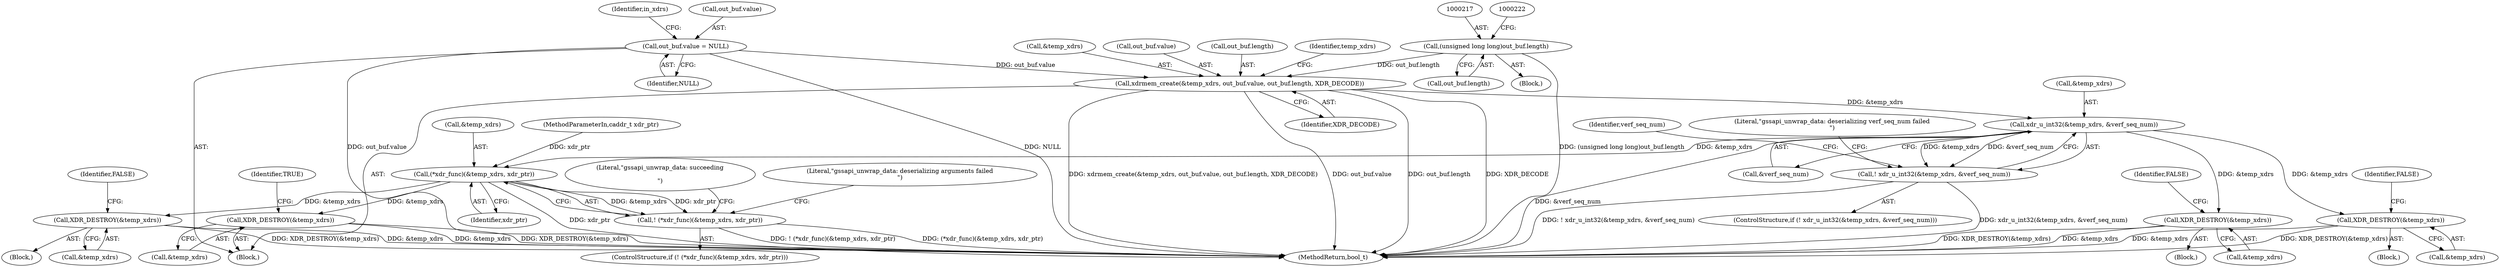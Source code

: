 digraph "0_krb5_a197e92349a4aa2141b5dff12e9dd44c2a2166e3_1@API" {
"1000226" [label="(Call,xdrmem_create(&temp_xdrs, out_buf.value, out_buf.length, XDR_DECODE))"];
"1000134" [label="(Call,out_buf.value = NULL)"];
"1000216" [label="(Call,(unsigned long long)out_buf.length)"];
"1000238" [label="(Call,xdr_u_int32(&temp_xdrs, &verf_seq_num))"];
"1000237" [label="(Call,! xdr_u_int32(&temp_xdrs, &verf_seq_num))"];
"1000250" [label="(Call,XDR_DESTROY(&temp_xdrs))"];
"1000270" [label="(Call,XDR_DESTROY(&temp_xdrs))"];
"1000281" [label="(Call,(*xdr_func)(&temp_xdrs, xdr_ptr))"];
"1000280" [label="(Call,! (*xdr_func)(&temp_xdrs, xdr_ptr))"];
"1000292" [label="(Call,XDR_DESTROY(&temp_xdrs))"];
"1000303" [label="(Call,XDR_DESTROY(&temp_xdrs))"];
"1000285" [label="(Block,)"];
"1000226" [label="(Call,xdrmem_create(&temp_xdrs, out_buf.value, out_buf.length, XDR_DECODE))"];
"1000307" [label="(Identifier,TRUE)"];
"1000142" [label="(Identifier,in_xdrs)"];
"1000274" [label="(Identifier,FALSE)"];
"1000111" [label="(Block,)"];
"1000138" [label="(Identifier,NULL)"];
"1000279" [label="(ControlStructure,if (! (*xdr_func)(&temp_xdrs, xdr_ptr)))"];
"1000308" [label="(MethodReturn,bool_t)"];
"1000235" [label="(Identifier,XDR_DECODE)"];
"1000243" [label="(Block,)"];
"1000303" [label="(Call,XDR_DESTROY(&temp_xdrs))"];
"1000237" [label="(Call,! xdr_u_int32(&temp_xdrs, &verf_seq_num))"];
"1000232" [label="(Call,out_buf.length)"];
"1000251" [label="(Call,&temp_xdrs)"];
"1000298" [label="(Literal,\"gssapi_unwrap_data: succeeding\n\n\")"];
"1000110" [label="(MethodParameterIn,caddr_t xdr_ptr)"];
"1000270" [label="(Call,XDR_DESTROY(&temp_xdrs))"];
"1000240" [label="(Identifier,temp_xdrs)"];
"1000236" [label="(ControlStructure,if (! xdr_u_int32(&temp_xdrs, &verf_seq_num)))"];
"1000284" [label="(Identifier,xdr_ptr)"];
"1000293" [label="(Call,&temp_xdrs)"];
"1000135" [label="(Call,out_buf.value)"];
"1000304" [label="(Call,&temp_xdrs)"];
"1000254" [label="(Identifier,FALSE)"];
"1000257" [label="(Identifier,verf_seq_num)"];
"1000281" [label="(Call,(*xdr_func)(&temp_xdrs, xdr_ptr))"];
"1000241" [label="(Call,&verf_seq_num)"];
"1000227" [label="(Call,&temp_xdrs)"];
"1000216" [label="(Call,(unsigned long long)out_buf.length)"];
"1000282" [label="(Call,&temp_xdrs)"];
"1000287" [label="(Literal,\"gssapi_unwrap_data: deserializing arguments failed\n\")"];
"1000238" [label="(Call,xdr_u_int32(&temp_xdrs, &verf_seq_num))"];
"1000239" [label="(Call,&temp_xdrs)"];
"1000259" [label="(Block,)"];
"1000280" [label="(Call,! (*xdr_func)(&temp_xdrs, xdr_ptr))"];
"1000218" [label="(Call,out_buf.length)"];
"1000134" [label="(Call,out_buf.value = NULL)"];
"1000245" [label="(Literal,\"gssapi_unwrap_data: deserializing verf_seq_num failed\n\")"];
"1000271" [label="(Call,&temp_xdrs)"];
"1000296" [label="(Identifier,FALSE)"];
"1000250" [label="(Call,XDR_DESTROY(&temp_xdrs))"];
"1000215" [label="(Block,)"];
"1000229" [label="(Call,out_buf.value)"];
"1000292" [label="(Call,XDR_DESTROY(&temp_xdrs))"];
"1000226" -> "1000111"  [label="AST: "];
"1000226" -> "1000235"  [label="CFG: "];
"1000227" -> "1000226"  [label="AST: "];
"1000229" -> "1000226"  [label="AST: "];
"1000232" -> "1000226"  [label="AST: "];
"1000235" -> "1000226"  [label="AST: "];
"1000240" -> "1000226"  [label="CFG: "];
"1000226" -> "1000308"  [label="DDG: XDR_DECODE"];
"1000226" -> "1000308"  [label="DDG: xdrmem_create(&temp_xdrs, out_buf.value, out_buf.length, XDR_DECODE)"];
"1000226" -> "1000308"  [label="DDG: out_buf.value"];
"1000226" -> "1000308"  [label="DDG: out_buf.length"];
"1000134" -> "1000226"  [label="DDG: out_buf.value"];
"1000216" -> "1000226"  [label="DDG: out_buf.length"];
"1000226" -> "1000238"  [label="DDG: &temp_xdrs"];
"1000134" -> "1000111"  [label="AST: "];
"1000134" -> "1000138"  [label="CFG: "];
"1000135" -> "1000134"  [label="AST: "];
"1000138" -> "1000134"  [label="AST: "];
"1000142" -> "1000134"  [label="CFG: "];
"1000134" -> "1000308"  [label="DDG: out_buf.value"];
"1000134" -> "1000308"  [label="DDG: NULL"];
"1000216" -> "1000215"  [label="AST: "];
"1000216" -> "1000218"  [label="CFG: "];
"1000217" -> "1000216"  [label="AST: "];
"1000218" -> "1000216"  [label="AST: "];
"1000222" -> "1000216"  [label="CFG: "];
"1000216" -> "1000308"  [label="DDG: (unsigned long long)out_buf.length"];
"1000238" -> "1000237"  [label="AST: "];
"1000238" -> "1000241"  [label="CFG: "];
"1000239" -> "1000238"  [label="AST: "];
"1000241" -> "1000238"  [label="AST: "];
"1000237" -> "1000238"  [label="CFG: "];
"1000238" -> "1000308"  [label="DDG: &verf_seq_num"];
"1000238" -> "1000237"  [label="DDG: &temp_xdrs"];
"1000238" -> "1000237"  [label="DDG: &verf_seq_num"];
"1000238" -> "1000250"  [label="DDG: &temp_xdrs"];
"1000238" -> "1000270"  [label="DDG: &temp_xdrs"];
"1000238" -> "1000281"  [label="DDG: &temp_xdrs"];
"1000237" -> "1000236"  [label="AST: "];
"1000245" -> "1000237"  [label="CFG: "];
"1000257" -> "1000237"  [label="CFG: "];
"1000237" -> "1000308"  [label="DDG: xdr_u_int32(&temp_xdrs, &verf_seq_num)"];
"1000237" -> "1000308"  [label="DDG: ! xdr_u_int32(&temp_xdrs, &verf_seq_num)"];
"1000250" -> "1000243"  [label="AST: "];
"1000250" -> "1000251"  [label="CFG: "];
"1000251" -> "1000250"  [label="AST: "];
"1000254" -> "1000250"  [label="CFG: "];
"1000250" -> "1000308"  [label="DDG: &temp_xdrs"];
"1000250" -> "1000308"  [label="DDG: XDR_DESTROY(&temp_xdrs)"];
"1000270" -> "1000259"  [label="AST: "];
"1000270" -> "1000271"  [label="CFG: "];
"1000271" -> "1000270"  [label="AST: "];
"1000274" -> "1000270"  [label="CFG: "];
"1000270" -> "1000308"  [label="DDG: XDR_DESTROY(&temp_xdrs)"];
"1000270" -> "1000308"  [label="DDG: &temp_xdrs"];
"1000281" -> "1000280"  [label="AST: "];
"1000281" -> "1000284"  [label="CFG: "];
"1000282" -> "1000281"  [label="AST: "];
"1000284" -> "1000281"  [label="AST: "];
"1000280" -> "1000281"  [label="CFG: "];
"1000281" -> "1000308"  [label="DDG: xdr_ptr"];
"1000281" -> "1000280"  [label="DDG: &temp_xdrs"];
"1000281" -> "1000280"  [label="DDG: xdr_ptr"];
"1000110" -> "1000281"  [label="DDG: xdr_ptr"];
"1000281" -> "1000292"  [label="DDG: &temp_xdrs"];
"1000281" -> "1000303"  [label="DDG: &temp_xdrs"];
"1000280" -> "1000279"  [label="AST: "];
"1000287" -> "1000280"  [label="CFG: "];
"1000298" -> "1000280"  [label="CFG: "];
"1000280" -> "1000308"  [label="DDG: ! (*xdr_func)(&temp_xdrs, xdr_ptr)"];
"1000280" -> "1000308"  [label="DDG: (*xdr_func)(&temp_xdrs, xdr_ptr)"];
"1000292" -> "1000285"  [label="AST: "];
"1000292" -> "1000293"  [label="CFG: "];
"1000293" -> "1000292"  [label="AST: "];
"1000296" -> "1000292"  [label="CFG: "];
"1000292" -> "1000308"  [label="DDG: XDR_DESTROY(&temp_xdrs)"];
"1000292" -> "1000308"  [label="DDG: &temp_xdrs"];
"1000303" -> "1000111"  [label="AST: "];
"1000303" -> "1000304"  [label="CFG: "];
"1000304" -> "1000303"  [label="AST: "];
"1000307" -> "1000303"  [label="CFG: "];
"1000303" -> "1000308"  [label="DDG: &temp_xdrs"];
"1000303" -> "1000308"  [label="DDG: XDR_DESTROY(&temp_xdrs)"];
}
